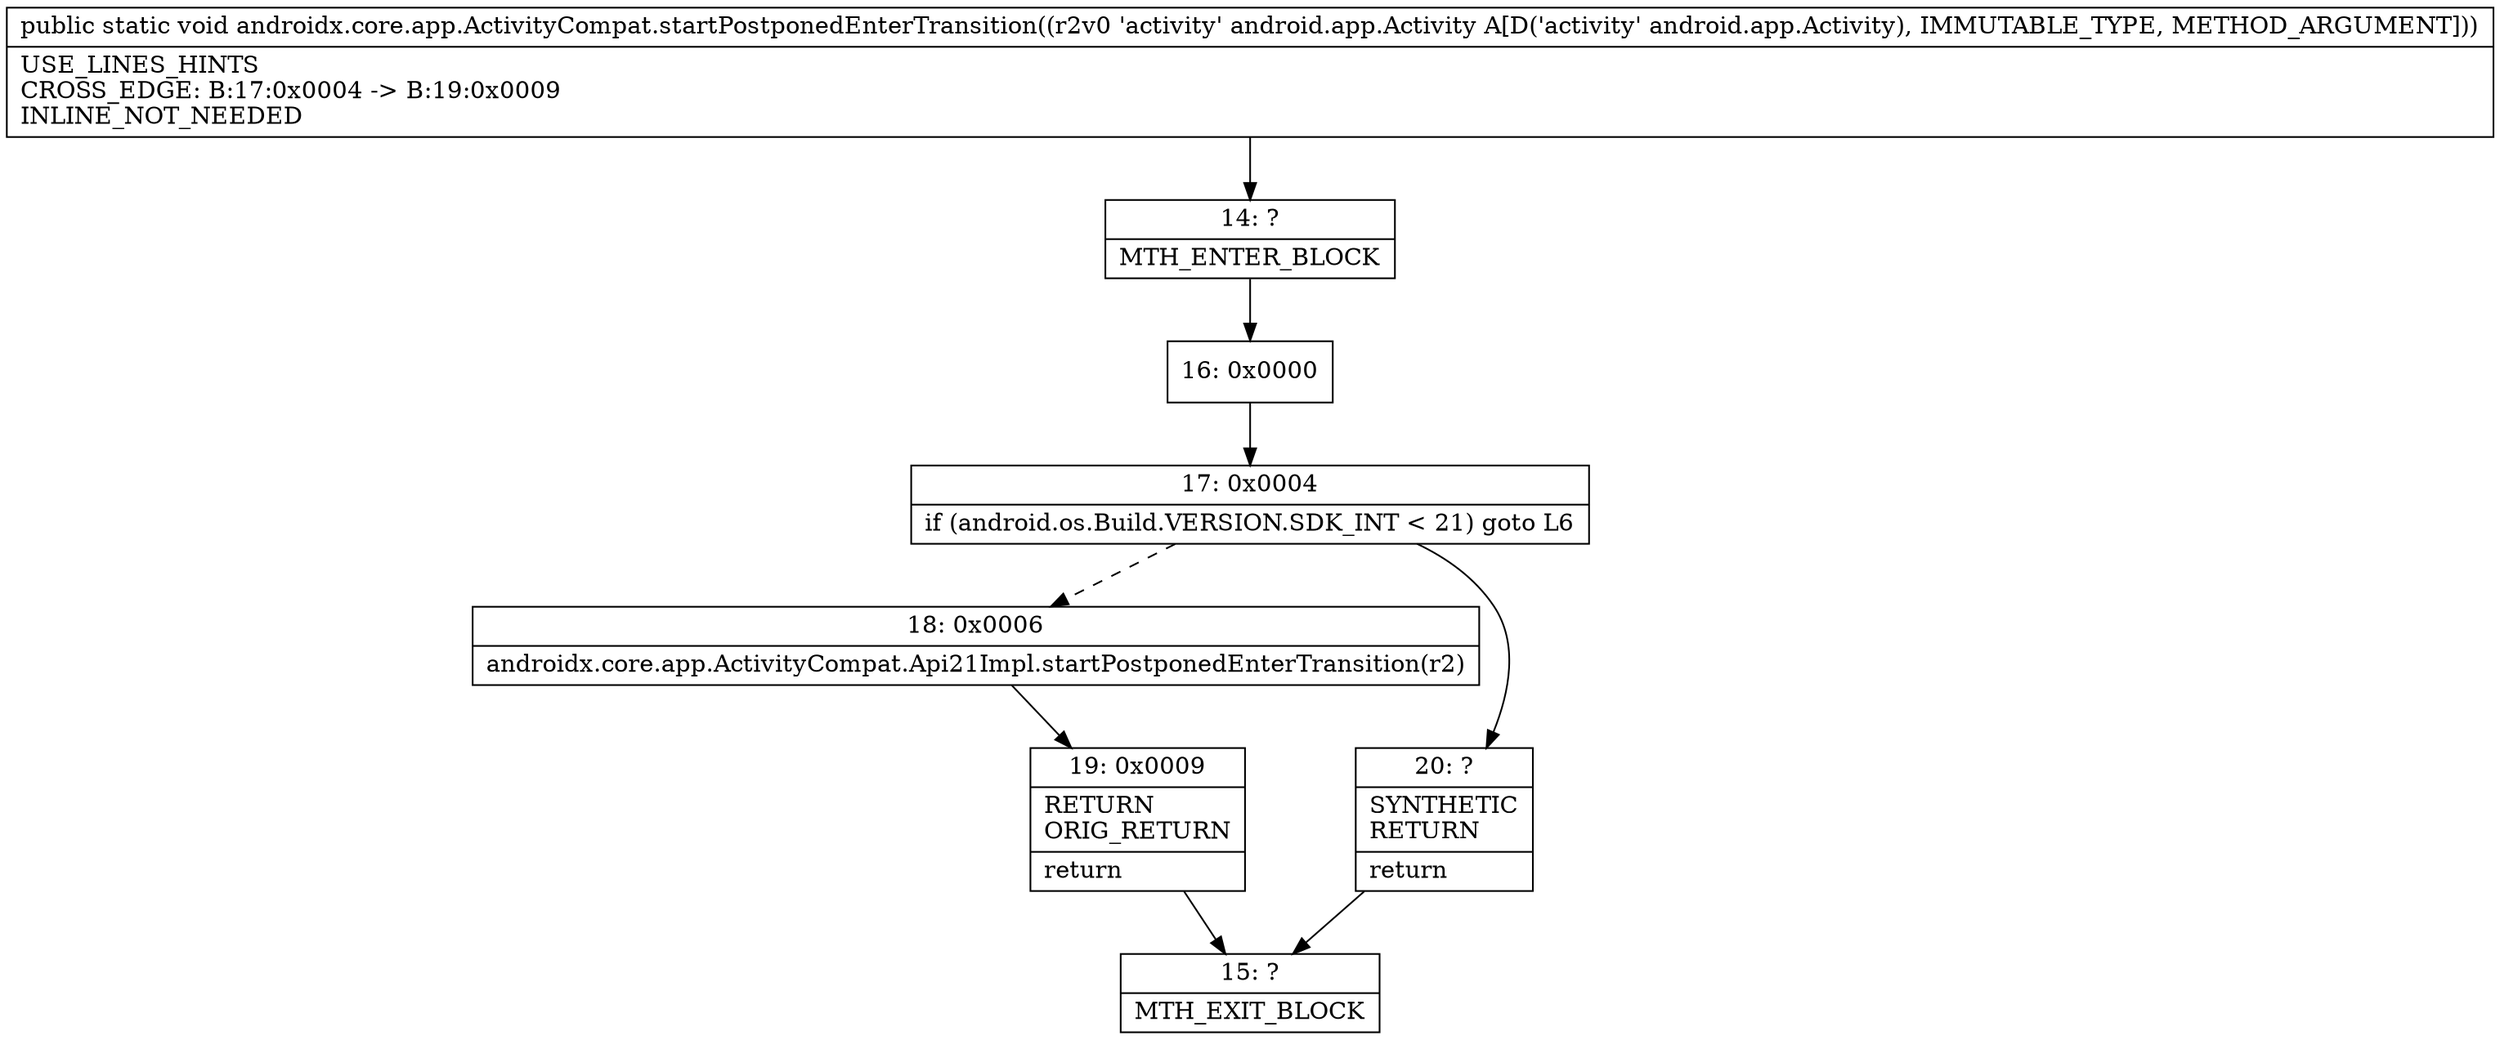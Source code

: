 digraph "CFG forandroidx.core.app.ActivityCompat.startPostponedEnterTransition(Landroid\/app\/Activity;)V" {
Node_14 [shape=record,label="{14\:\ ?|MTH_ENTER_BLOCK\l}"];
Node_16 [shape=record,label="{16\:\ 0x0000}"];
Node_17 [shape=record,label="{17\:\ 0x0004|if (android.os.Build.VERSION.SDK_INT \< 21) goto L6\l}"];
Node_18 [shape=record,label="{18\:\ 0x0006|androidx.core.app.ActivityCompat.Api21Impl.startPostponedEnterTransition(r2)\l}"];
Node_19 [shape=record,label="{19\:\ 0x0009|RETURN\lORIG_RETURN\l|return\l}"];
Node_15 [shape=record,label="{15\:\ ?|MTH_EXIT_BLOCK\l}"];
Node_20 [shape=record,label="{20\:\ ?|SYNTHETIC\lRETURN\l|return\l}"];
MethodNode[shape=record,label="{public static void androidx.core.app.ActivityCompat.startPostponedEnterTransition((r2v0 'activity' android.app.Activity A[D('activity' android.app.Activity), IMMUTABLE_TYPE, METHOD_ARGUMENT]))  | USE_LINES_HINTS\lCROSS_EDGE: B:17:0x0004 \-\> B:19:0x0009\lINLINE_NOT_NEEDED\l}"];
MethodNode -> Node_14;Node_14 -> Node_16;
Node_16 -> Node_17;
Node_17 -> Node_18[style=dashed];
Node_17 -> Node_20;
Node_18 -> Node_19;
Node_19 -> Node_15;
Node_20 -> Node_15;
}

